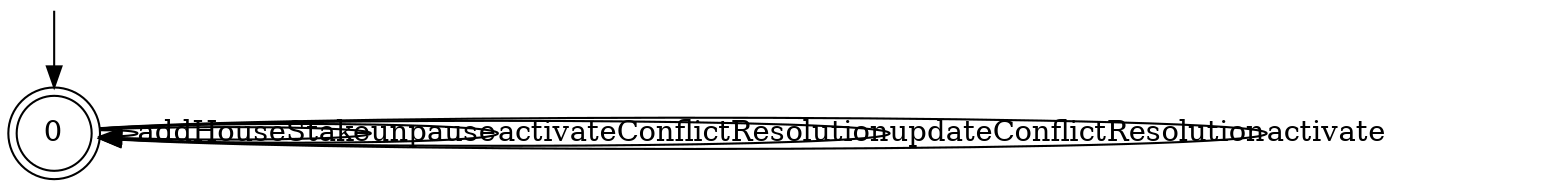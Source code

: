 digraph g {

	s0 [shape="doublecircle" label="0"];
	s0 -> s0 [label="addHouseStake"];
	s0 -> s0 [label="unpause"];
	s0 -> s0 [label="activateConflictResolution"];
	s0 -> s0 [label="updateConflictResolution"];
	s0 -> s0 [label="activate"];

__start0 [label="" shape="none" width="0" height="0"];
__start0 -> s0;

}
